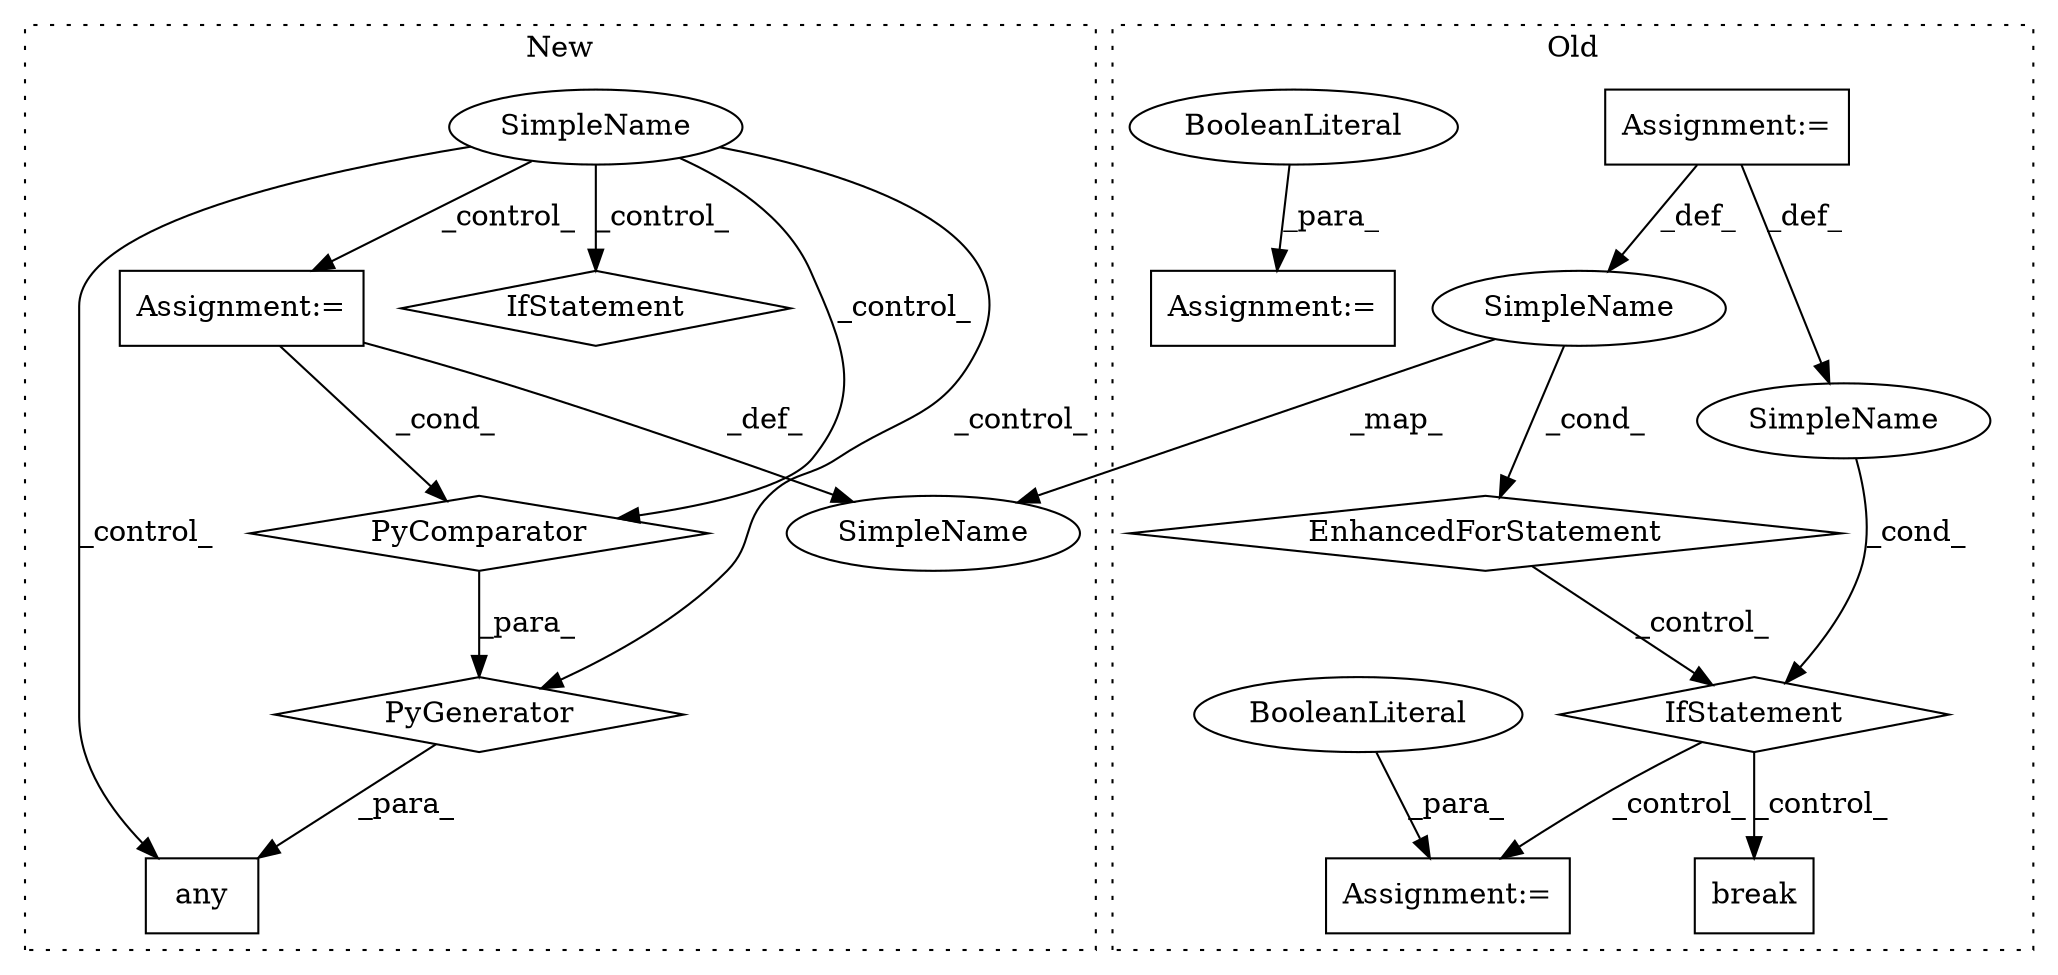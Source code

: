 digraph G {
subgraph cluster0 {
1 [label="break" a="10" s="5518" l="6" shape="box"];
4 [label="IfStatement" a="25" s="5438,5469" l="14,2" shape="diamond"];
5 [label="SimpleName" a="42" s="" l="" shape="ellipse"];
7 [label="EnhancedForStatement" a="70" s="5338,5424" l="61,2" shape="diamond"];
8 [label="Assignment:=" a="7" s="5338,5424" l="61,2" shape="box"];
9 [label="SimpleName" a="42" s="5403" l="1" shape="ellipse"];
11 [label="Assignment:=" a="7" s="5498" l="1" shape="box"];
12 [label="BooleanLiteral" a="9" s="5499" l="5" shape="ellipse"];
16 [label="Assignment:=" a="7" s="5323" l="1" shape="box"];
17 [label="BooleanLiteral" a="9" s="5324" l="4" shape="ellipse"];
label = "Old";
style="dotted";
}
subgraph cluster1 {
2 [label="PyGenerator" a="107" s="5331" l="136" shape="diamond"];
3 [label="Assignment:=" a="7" s="5428" l="33" shape="box"];
6 [label="PyComparator" a="113" s="5428" l="33" shape="diamond"];
10 [label="SimpleName" a="42" s="5431" l="1" shape="ellipse"];
13 [label="SimpleName" a="42" s="5274" l="8" shape="ellipse"];
14 [label="IfStatement" a="25" s="5428" l="33" shape="diamond"];
15 [label="any" a="32" s="5314,5467" l="17,-3" shape="box"];
label = "New";
style="dotted";
}
2 -> 15 [label="_para_"];
3 -> 10 [label="_def_"];
3 -> 6 [label="_cond_"];
4 -> 1 [label="_control_"];
4 -> 11 [label="_control_"];
5 -> 4 [label="_cond_"];
6 -> 2 [label="_para_"];
7 -> 4 [label="_control_"];
8 -> 5 [label="_def_"];
8 -> 9 [label="_def_"];
9 -> 10 [label="_map_"];
9 -> 7 [label="_cond_"];
12 -> 11 [label="_para_"];
13 -> 6 [label="_control_"];
13 -> 15 [label="_control_"];
13 -> 14 [label="_control_"];
13 -> 2 [label="_control_"];
13 -> 3 [label="_control_"];
17 -> 16 [label="_para_"];
}
